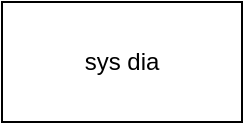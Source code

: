 <mxfile version="13.5.8" type="github">
  <diagram id="KMxO9OQKcOIsRkdzfyEN" name="Page-1">
    <mxGraphModel dx="1069" dy="791" grid="1" gridSize="10" guides="1" tooltips="1" connect="1" arrows="1" fold="1" page="1" pageScale="1" pageWidth="827" pageHeight="1169" math="0" shadow="0">
      <root>
        <mxCell id="0" />
        <mxCell id="1" parent="0" />
        <mxCell id="FKWDBho2pV0SHM1W49gS-1" value="sys dia" style="rounded=0;whiteSpace=wrap;html=1;" vertex="1" parent="1">
          <mxGeometry x="350" y="380" width="120" height="60" as="geometry" />
        </mxCell>
      </root>
    </mxGraphModel>
  </diagram>
</mxfile>
